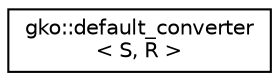 digraph "Graphical Class Hierarchy"
{
 // INTERACTIVE_SVG=YES
  edge [fontname="Helvetica",fontsize="10",labelfontname="Helvetica",labelfontsize="10"];
  node [fontname="Helvetica",fontsize="10",shape=record];
  rankdir="LR";
  Node1 [label="gko::default_converter\l\< S, R \>",height=0.2,width=0.4,color="black", fillcolor="white", style="filled",URL="$structgko_1_1default__converter.html",tooltip="Used to convert objects of type S to objects of type R using static_cast. "];
}
